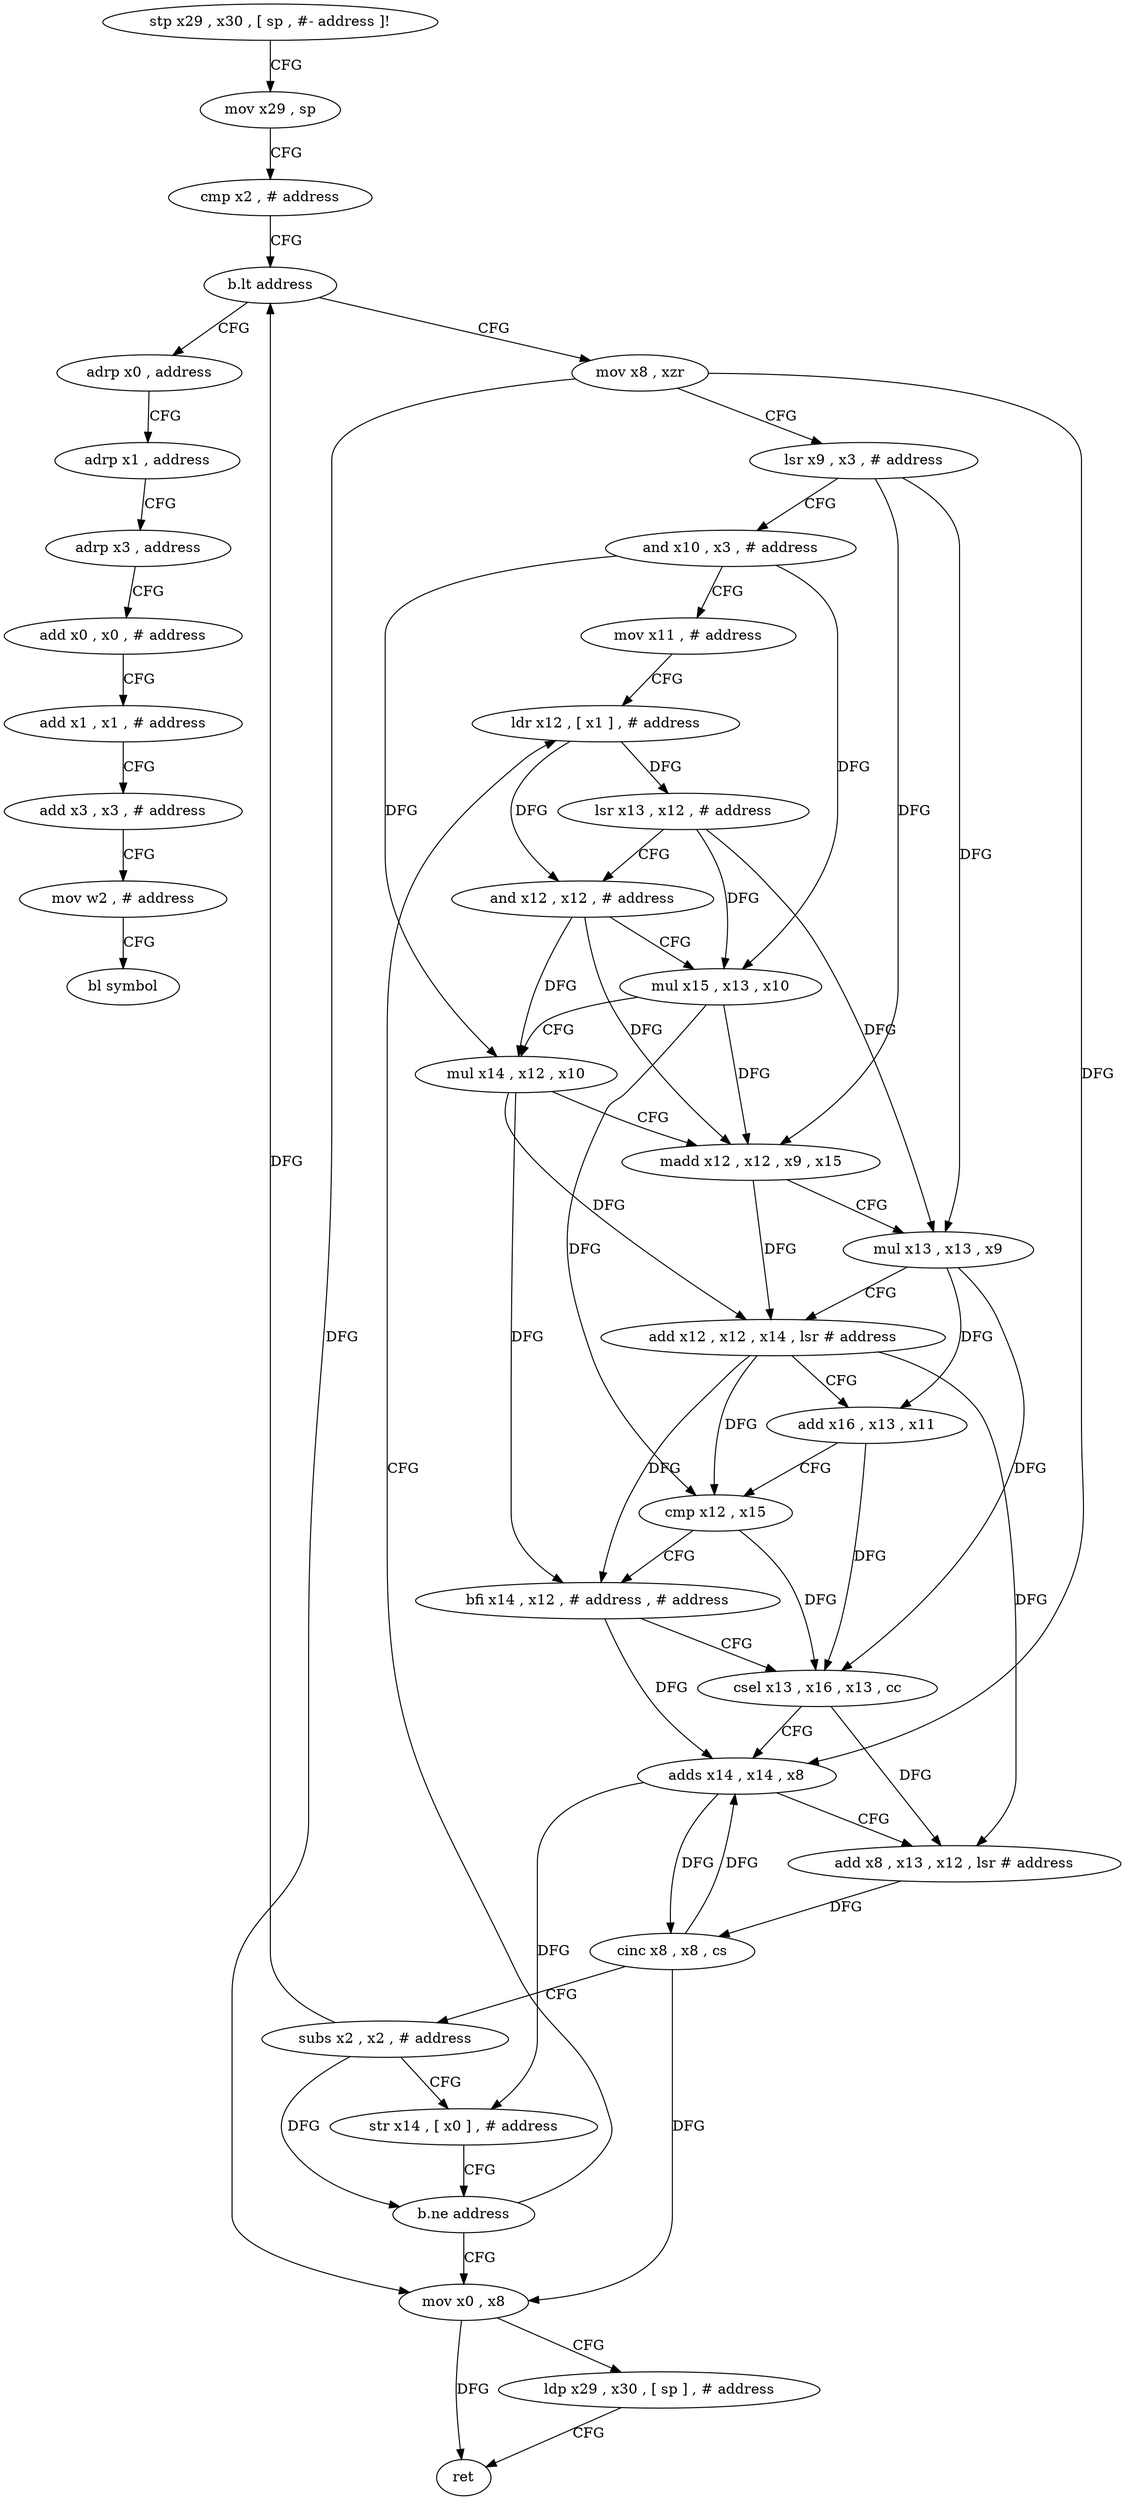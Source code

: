 digraph "func" {
"4221440" [label = "stp x29 , x30 , [ sp , #- address ]!" ]
"4221444" [label = "mov x29 , sp" ]
"4221448" [label = "cmp x2 , # address" ]
"4221452" [label = "b.lt address" ]
"4221556" [label = "adrp x0 , address" ]
"4221456" [label = "mov x8 , xzr" ]
"4221560" [label = "adrp x1 , address" ]
"4221564" [label = "adrp x3 , address" ]
"4221568" [label = "add x0 , x0 , # address" ]
"4221572" [label = "add x1 , x1 , # address" ]
"4221576" [label = "add x3 , x3 , # address" ]
"4221580" [label = "mov w2 , # address" ]
"4221584" [label = "bl symbol" ]
"4221460" [label = "lsr x9 , x3 , # address" ]
"4221464" [label = "and x10 , x3 , # address" ]
"4221468" [label = "mov x11 , # address" ]
"4221472" [label = "ldr x12 , [ x1 ] , # address" ]
"4221476" [label = "lsr x13 , x12 , # address" ]
"4221480" [label = "and x12 , x12 , # address" ]
"4221484" [label = "mul x15 , x13 , x10" ]
"4221488" [label = "mul x14 , x12 , x10" ]
"4221492" [label = "madd x12 , x12 , x9 , x15" ]
"4221496" [label = "mul x13 , x13 , x9" ]
"4221500" [label = "add x12 , x12 , x14 , lsr # address" ]
"4221504" [label = "add x16 , x13 , x11" ]
"4221508" [label = "cmp x12 , x15" ]
"4221512" [label = "bfi x14 , x12 , # address , # address" ]
"4221516" [label = "csel x13 , x16 , x13 , cc" ]
"4221520" [label = "adds x14 , x14 , x8" ]
"4221524" [label = "add x8 , x13 , x12 , lsr # address" ]
"4221528" [label = "cinc x8 , x8 , cs" ]
"4221532" [label = "subs x2 , x2 , # address" ]
"4221536" [label = "str x14 , [ x0 ] , # address" ]
"4221540" [label = "b.ne address" ]
"4221544" [label = "mov x0 , x8" ]
"4221548" [label = "ldp x29 , x30 , [ sp ] , # address" ]
"4221552" [label = "ret" ]
"4221440" -> "4221444" [ label = "CFG" ]
"4221444" -> "4221448" [ label = "CFG" ]
"4221448" -> "4221452" [ label = "CFG" ]
"4221452" -> "4221556" [ label = "CFG" ]
"4221452" -> "4221456" [ label = "CFG" ]
"4221556" -> "4221560" [ label = "CFG" ]
"4221456" -> "4221460" [ label = "CFG" ]
"4221456" -> "4221520" [ label = "DFG" ]
"4221456" -> "4221544" [ label = "DFG" ]
"4221560" -> "4221564" [ label = "CFG" ]
"4221564" -> "4221568" [ label = "CFG" ]
"4221568" -> "4221572" [ label = "CFG" ]
"4221572" -> "4221576" [ label = "CFG" ]
"4221576" -> "4221580" [ label = "CFG" ]
"4221580" -> "4221584" [ label = "CFG" ]
"4221460" -> "4221464" [ label = "CFG" ]
"4221460" -> "4221492" [ label = "DFG" ]
"4221460" -> "4221496" [ label = "DFG" ]
"4221464" -> "4221468" [ label = "CFG" ]
"4221464" -> "4221484" [ label = "DFG" ]
"4221464" -> "4221488" [ label = "DFG" ]
"4221468" -> "4221472" [ label = "CFG" ]
"4221472" -> "4221476" [ label = "DFG" ]
"4221472" -> "4221480" [ label = "DFG" ]
"4221476" -> "4221480" [ label = "CFG" ]
"4221476" -> "4221484" [ label = "DFG" ]
"4221476" -> "4221496" [ label = "DFG" ]
"4221480" -> "4221484" [ label = "CFG" ]
"4221480" -> "4221488" [ label = "DFG" ]
"4221480" -> "4221492" [ label = "DFG" ]
"4221484" -> "4221488" [ label = "CFG" ]
"4221484" -> "4221492" [ label = "DFG" ]
"4221484" -> "4221508" [ label = "DFG" ]
"4221488" -> "4221492" [ label = "CFG" ]
"4221488" -> "4221500" [ label = "DFG" ]
"4221488" -> "4221512" [ label = "DFG" ]
"4221492" -> "4221496" [ label = "CFG" ]
"4221492" -> "4221500" [ label = "DFG" ]
"4221496" -> "4221500" [ label = "CFG" ]
"4221496" -> "4221504" [ label = "DFG" ]
"4221496" -> "4221516" [ label = "DFG" ]
"4221500" -> "4221504" [ label = "CFG" ]
"4221500" -> "4221508" [ label = "DFG" ]
"4221500" -> "4221512" [ label = "DFG" ]
"4221500" -> "4221524" [ label = "DFG" ]
"4221504" -> "4221508" [ label = "CFG" ]
"4221504" -> "4221516" [ label = "DFG" ]
"4221508" -> "4221512" [ label = "CFG" ]
"4221508" -> "4221516" [ label = "DFG" ]
"4221512" -> "4221516" [ label = "CFG" ]
"4221512" -> "4221520" [ label = "DFG" ]
"4221516" -> "4221520" [ label = "CFG" ]
"4221516" -> "4221524" [ label = "DFG" ]
"4221520" -> "4221524" [ label = "CFG" ]
"4221520" -> "4221536" [ label = "DFG" ]
"4221520" -> "4221528" [ label = "DFG" ]
"4221524" -> "4221528" [ label = "DFG" ]
"4221528" -> "4221532" [ label = "CFG" ]
"4221528" -> "4221520" [ label = "DFG" ]
"4221528" -> "4221544" [ label = "DFG" ]
"4221532" -> "4221536" [ label = "CFG" ]
"4221532" -> "4221452" [ label = "DFG" ]
"4221532" -> "4221540" [ label = "DFG" ]
"4221536" -> "4221540" [ label = "CFG" ]
"4221540" -> "4221472" [ label = "CFG" ]
"4221540" -> "4221544" [ label = "CFG" ]
"4221544" -> "4221548" [ label = "CFG" ]
"4221544" -> "4221552" [ label = "DFG" ]
"4221548" -> "4221552" [ label = "CFG" ]
}
